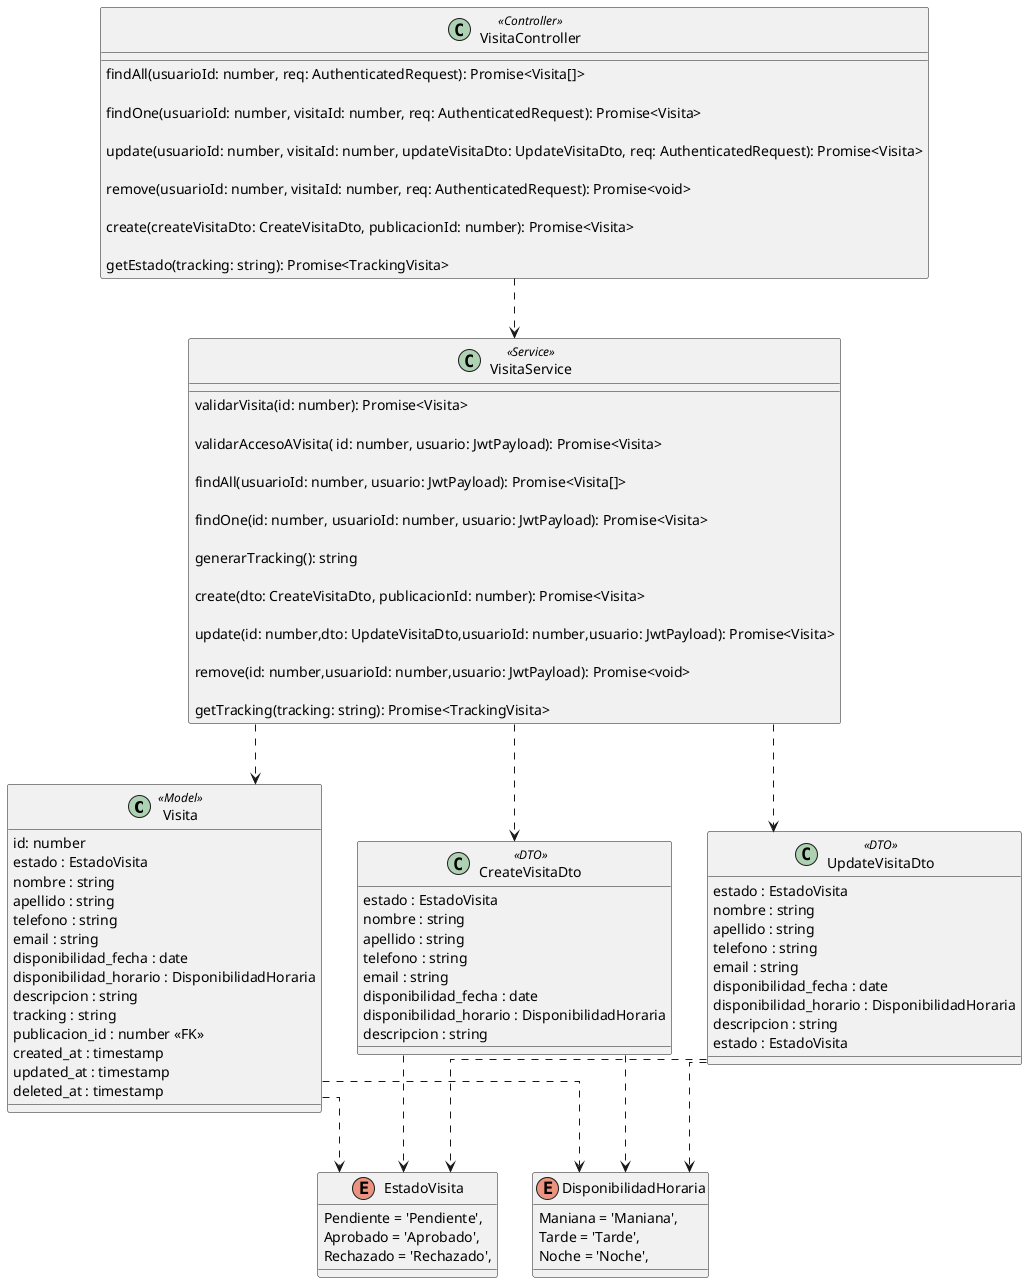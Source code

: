 @startuml AdoptAR

skinparam Linetype ortho

class Visita <<Model>> {
  id: number
  estado : EstadoVisita
  nombre : string
  apellido : string
  telefono : string
  email : string
  disponibilidad_fecha : date
  disponibilidad_horario : DisponibilidadHoraria
  descripcion : string
  tracking : string
  publicacion_id : number <<FK>>
  created_at : timestamp
  updated_at : timestamp
  deleted_at : timestamp
}

class CreateVisitaDto <<DTO>> {
  estado : EstadoVisita
  nombre : string
  apellido : string
  telefono : string
  email : string
  disponibilidad_fecha : date
  disponibilidad_horario : DisponibilidadHoraria
  descripcion : string
}

class UpdateVisitaDto <<DTO>>{
  estado : EstadoVisita
  nombre : string
  apellido : string
  telefono : string
  email : string
  disponibilidad_fecha : date
  disponibilidad_horario : DisponibilidadHoraria
  descripcion : string
  estado : EstadoVisita
}

class VisitaController <<Controller>> {
  
  findAll(usuarioId: number, req: AuthenticatedRequest): Promise<Visita[]>
  
  findOne(usuarioId: number, visitaId: number, req: AuthenticatedRequest): Promise<Visita>
  
  update(usuarioId: number, visitaId: number, updateVisitaDto: UpdateVisitaDto, req: AuthenticatedRequest): Promise<Visita>
  
  remove(usuarioId: number, visitaId: number, req: AuthenticatedRequest): Promise<void>
  
  create(createVisitaDto: CreateVisitaDto, publicacionId: number): Promise<Visita>
  
  getEstado(tracking: string): Promise<TrackingVisita>
  
}

class VisitaService <<Service>>{

  validarVisita(id: number): Promise<Visita> 

  validarAccesoAVisita( id: number, usuario: JwtPayload): Promise<Visita> 

  findAll(usuarioId: number, usuario: JwtPayload): Promise<Visita[]> 

  findOne(id: number, usuarioId: number, usuario: JwtPayload): Promise<Visita> 

  generarTracking(): string 

  create(dto: CreateVisitaDto, publicacionId: number): Promise<Visita> 

  update(id: number,dto: UpdateVisitaDto,usuarioId: number,usuario: JwtPayload): Promise<Visita> 

  remove(id: number,usuarioId: number,usuario: JwtPayload): Promise<void> 

  getTracking(tracking: string): Promise<TrackingVisita> 
}

enum EstadoVisita {
  Pendiente = 'Pendiente',
  Aprobado = 'Aprobado',
  Rechazado = 'Rechazado',
}

enum DisponibilidadHoraria {
  Maniana = 'Maniana',
  Tarde = 'Tarde',
  Noche = 'Noche',
}

/' Relaciones '/
VisitaController ..> VisitaService 
VisitaService ..> CreateVisitaDto 
VisitaService ..> UpdateVisitaDto 
VisitaService ..> Visita

CreateVisitaDto  ..> EstadoVisita
CreateVisitaDto  ..> DisponibilidadHoraria
UpdateVisitaDto  ..> EstadoVisita
UpdateVisitaDto  ..> DisponibilidadHoraria
Visita ..> EstadoVisita
Visita ..> DisponibilidadHoraria

@enduml